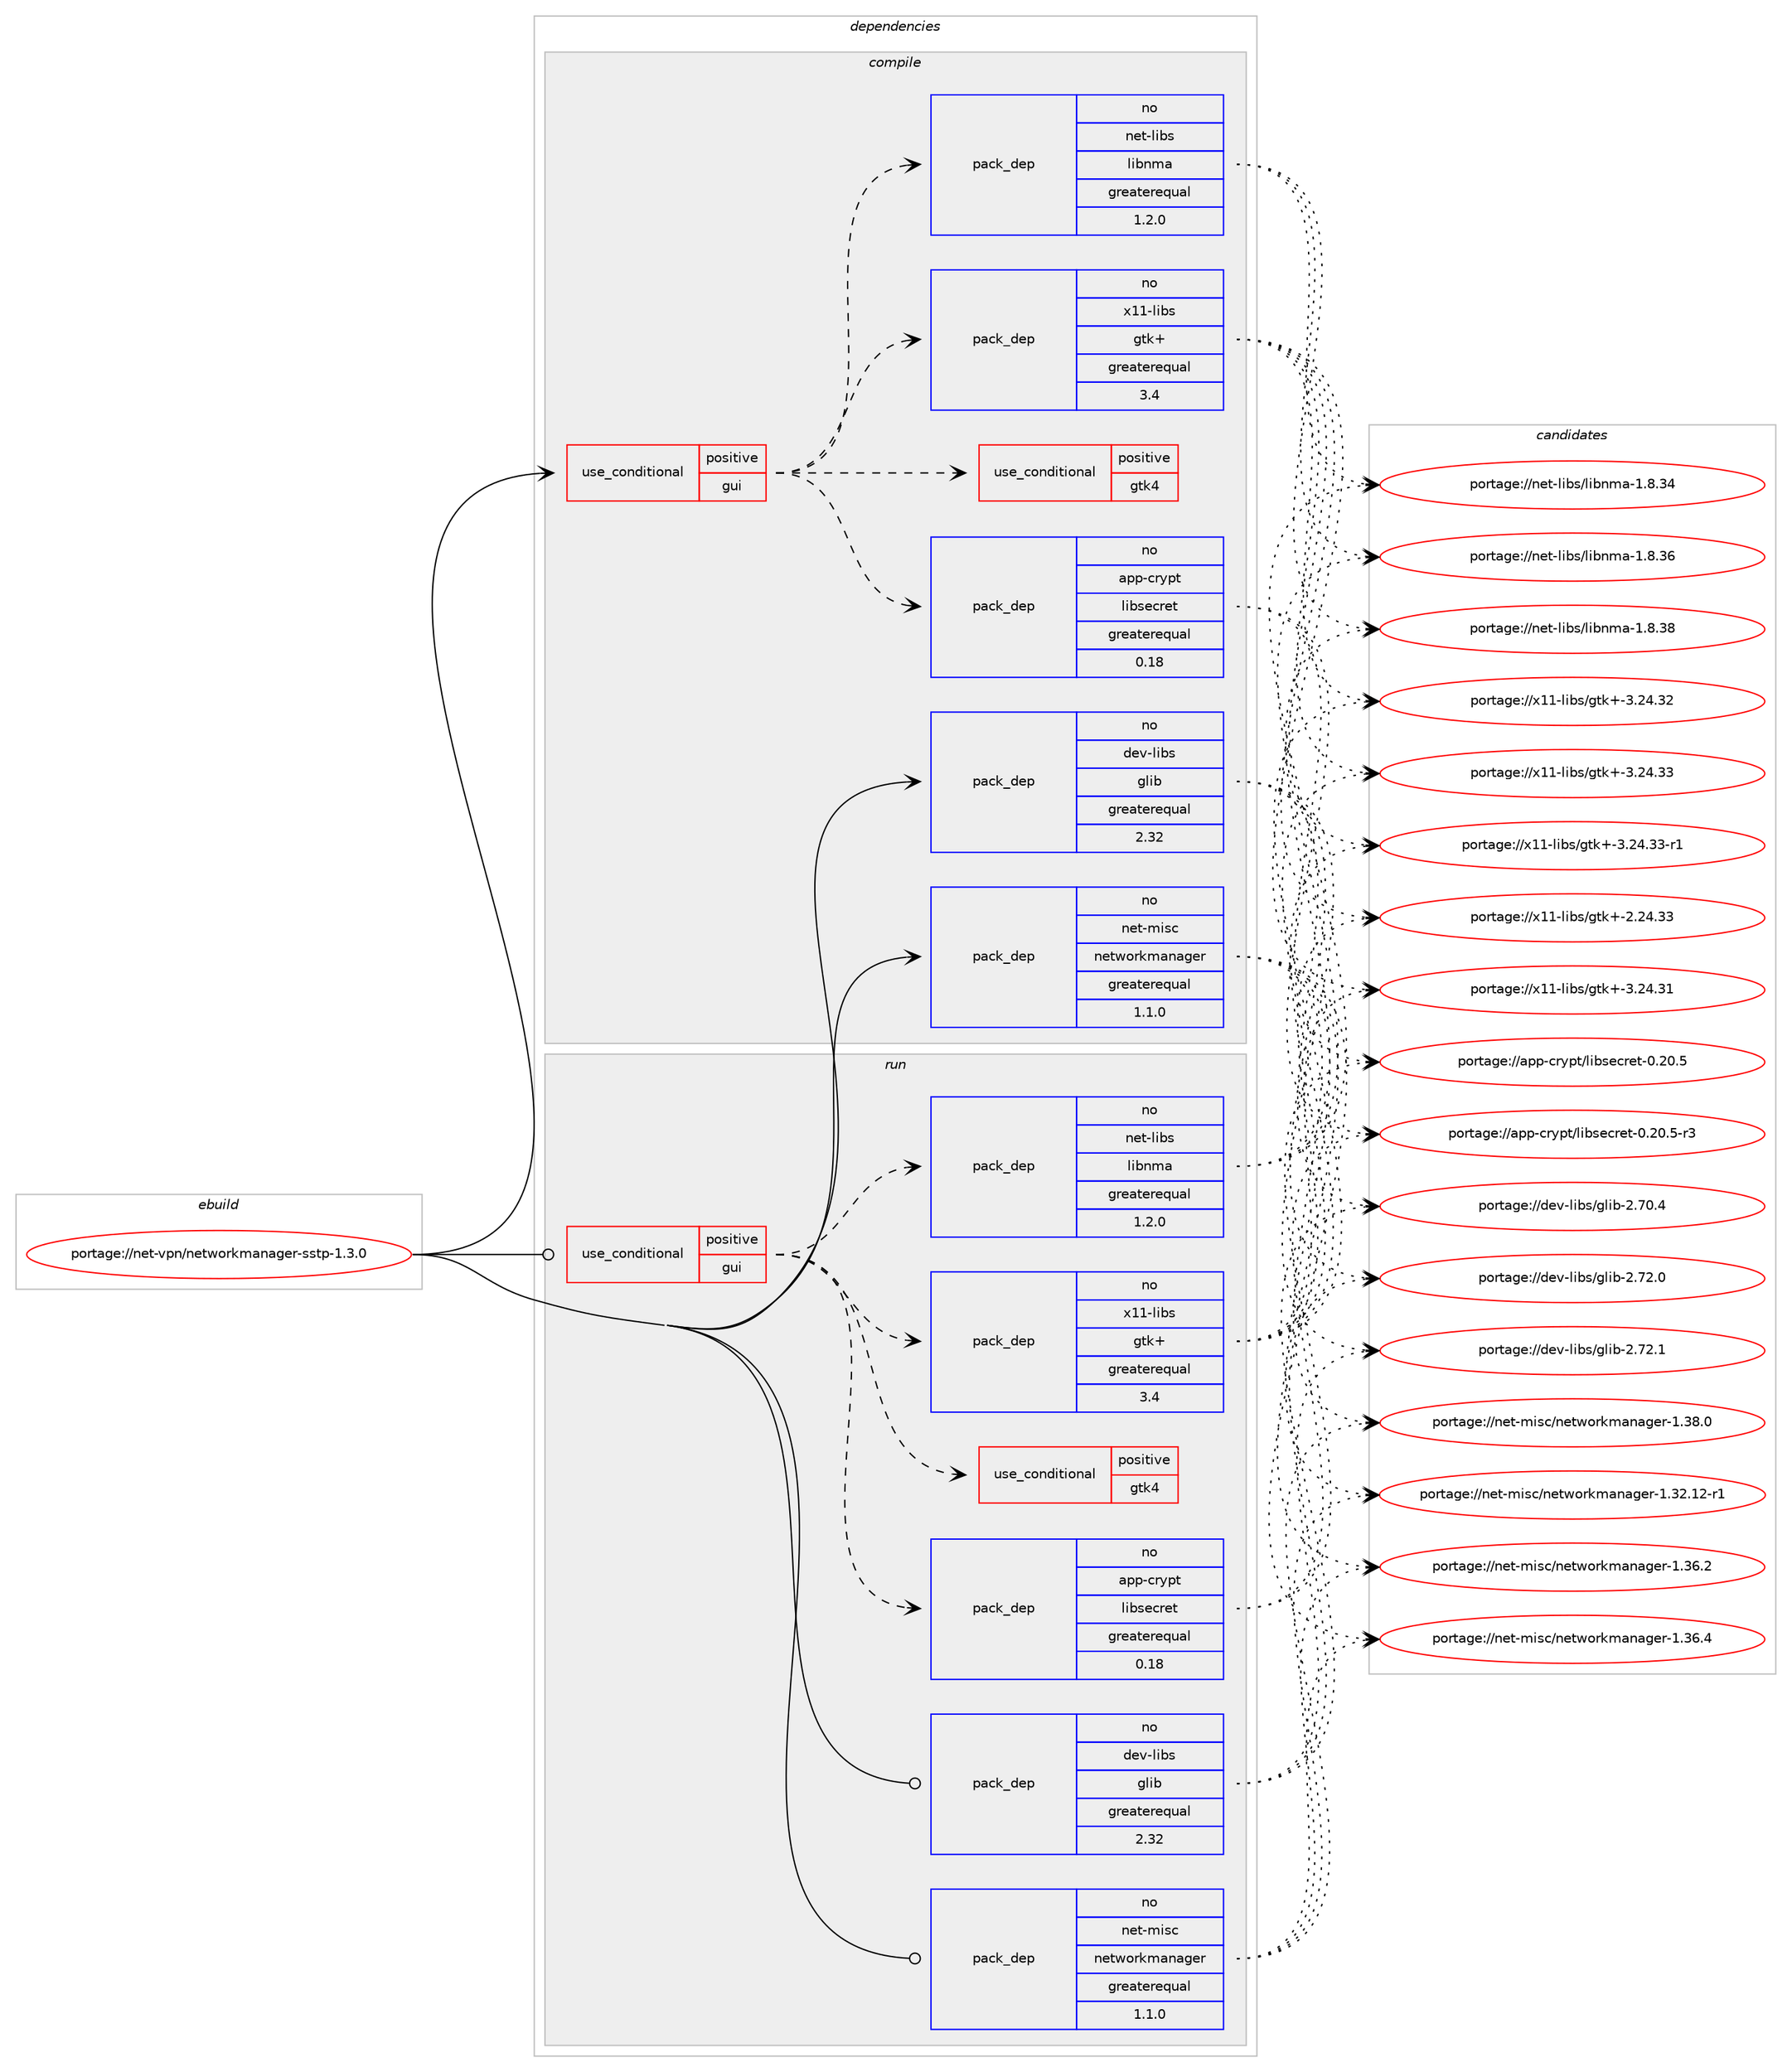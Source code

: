 digraph prolog {

# *************
# Graph options
# *************

newrank=true;
concentrate=true;
compound=true;
graph [rankdir=LR,fontname=Helvetica,fontsize=10,ranksep=1.5];#, ranksep=2.5, nodesep=0.2];
edge  [arrowhead=vee];
node  [fontname=Helvetica,fontsize=10];

# **********
# The ebuild
# **********

subgraph cluster_leftcol {
color=gray;
rank=same;
label=<<i>ebuild</i>>;
id [label="portage://net-vpn/networkmanager-sstp-1.3.0", color=red, width=4, href="../net-vpn/networkmanager-sstp-1.3.0.svg"];
}

# ****************
# The dependencies
# ****************

subgraph cluster_midcol {
color=gray;
label=<<i>dependencies</i>>;
subgraph cluster_compile {
fillcolor="#eeeeee";
style=filled;
label=<<i>compile</i>>;
subgraph cond210 {
dependency255 [label=<<TABLE BORDER="0" CELLBORDER="1" CELLSPACING="0" CELLPADDING="4"><TR><TD ROWSPAN="3" CELLPADDING="10">use_conditional</TD></TR><TR><TD>positive</TD></TR><TR><TD>gui</TD></TR></TABLE>>, shape=none, color=red];
subgraph pack45 {
dependency256 [label=<<TABLE BORDER="0" CELLBORDER="1" CELLSPACING="0" CELLPADDING="4" WIDTH="220"><TR><TD ROWSPAN="6" CELLPADDING="30">pack_dep</TD></TR><TR><TD WIDTH="110">no</TD></TR><TR><TD>net-libs</TD></TR><TR><TD>libnma</TD></TR><TR><TD>greaterequal</TD></TR><TR><TD>1.2.0</TD></TR></TABLE>>, shape=none, color=blue];
}
dependency255:e -> dependency256:w [weight=20,style="dashed",arrowhead="vee"];
subgraph pack46 {
dependency257 [label=<<TABLE BORDER="0" CELLBORDER="1" CELLSPACING="0" CELLPADDING="4" WIDTH="220"><TR><TD ROWSPAN="6" CELLPADDING="30">pack_dep</TD></TR><TR><TD WIDTH="110">no</TD></TR><TR><TD>app-crypt</TD></TR><TR><TD>libsecret</TD></TR><TR><TD>greaterequal</TD></TR><TR><TD>0.18</TD></TR></TABLE>>, shape=none, color=blue];
}
dependency255:e -> dependency257:w [weight=20,style="dashed",arrowhead="vee"];
subgraph pack47 {
dependency258 [label=<<TABLE BORDER="0" CELLBORDER="1" CELLSPACING="0" CELLPADDING="4" WIDTH="220"><TR><TD ROWSPAN="6" CELLPADDING="30">pack_dep</TD></TR><TR><TD WIDTH="110">no</TD></TR><TR><TD>x11-libs</TD></TR><TR><TD>gtk+</TD></TR><TR><TD>greaterequal</TD></TR><TR><TD>3.4</TD></TR></TABLE>>, shape=none, color=blue];
}
dependency255:e -> dependency258:w [weight=20,style="dashed",arrowhead="vee"];
subgraph cond211 {
dependency259 [label=<<TABLE BORDER="0" CELLBORDER="1" CELLSPACING="0" CELLPADDING="4"><TR><TD ROWSPAN="3" CELLPADDING="10">use_conditional</TD></TR><TR><TD>positive</TD></TR><TR><TD>gtk4</TD></TR></TABLE>>, shape=none, color=red];
# *** BEGIN UNKNOWN DEPENDENCY TYPE (TODO) ***
# dependency259 -> package_dependency(portage://net-vpn/networkmanager-sstp-1.3.0,install,no,dev-libs,atk,none,[,,],[],[])
# *** END UNKNOWN DEPENDENCY TYPE (TODO) ***

# *** BEGIN UNKNOWN DEPENDENCY TYPE (TODO) ***
# dependency259 -> package_dependency(portage://net-vpn/networkmanager-sstp-1.3.0,install,no,media-libs,graphene,none,[,,],[],[])
# *** END UNKNOWN DEPENDENCY TYPE (TODO) ***

# *** BEGIN UNKNOWN DEPENDENCY TYPE (TODO) ***
# dependency259 -> package_dependency(portage://net-vpn/networkmanager-sstp-1.3.0,install,no,media-libs,harfbuzz,none,[,,],any_same_slot,[])
# *** END UNKNOWN DEPENDENCY TYPE (TODO) ***

# *** BEGIN UNKNOWN DEPENDENCY TYPE (TODO) ***
# dependency259 -> package_dependency(portage://net-vpn/networkmanager-sstp-1.3.0,install,no,x11-libs,cairo,none,[,,],[],[])
# *** END UNKNOWN DEPENDENCY TYPE (TODO) ***

# *** BEGIN UNKNOWN DEPENDENCY TYPE (TODO) ***
# dependency259 -> package_dependency(portage://net-vpn/networkmanager-sstp-1.3.0,install,no,x11-libs,gdk-pixbuf,none,[,,],[slot(2)],[])
# *** END UNKNOWN DEPENDENCY TYPE (TODO) ***

# *** BEGIN UNKNOWN DEPENDENCY TYPE (TODO) ***
# dependency259 -> package_dependency(portage://net-vpn/networkmanager-sstp-1.3.0,install,no,x11-libs,pango,none,[,,],[],[])
# *** END UNKNOWN DEPENDENCY TYPE (TODO) ***

# *** BEGIN UNKNOWN DEPENDENCY TYPE (TODO) ***
# dependency259 -> package_dependency(portage://net-vpn/networkmanager-sstp-1.3.0,install,no,gui-libs,gtk,none,[,,],[slot(4)],[])
# *** END UNKNOWN DEPENDENCY TYPE (TODO) ***

}
dependency255:e -> dependency259:w [weight=20,style="dashed",arrowhead="vee"];
}
id:e -> dependency255:w [weight=20,style="solid",arrowhead="vee"];
subgraph pack48 {
dependency260 [label=<<TABLE BORDER="0" CELLBORDER="1" CELLSPACING="0" CELLPADDING="4" WIDTH="220"><TR><TD ROWSPAN="6" CELLPADDING="30">pack_dep</TD></TR><TR><TD WIDTH="110">no</TD></TR><TR><TD>dev-libs</TD></TR><TR><TD>glib</TD></TR><TR><TD>greaterequal</TD></TR><TR><TD>2.32</TD></TR></TABLE>>, shape=none, color=blue];
}
id:e -> dependency260:w [weight=20,style="solid",arrowhead="vee"];
# *** BEGIN UNKNOWN DEPENDENCY TYPE (TODO) ***
# id -> package_dependency(portage://net-vpn/networkmanager-sstp-1.3.0,install,no,net-dialup,ppp,none,[,,],any_same_slot,[])
# *** END UNKNOWN DEPENDENCY TYPE (TODO) ***

# *** BEGIN UNKNOWN DEPENDENCY TYPE (TODO) ***
# id -> package_dependency(portage://net-vpn/networkmanager-sstp-1.3.0,install,no,net-libs,gnutls,none,[,,],any_same_slot,[])
# *** END UNKNOWN DEPENDENCY TYPE (TODO) ***

subgraph pack49 {
dependency261 [label=<<TABLE BORDER="0" CELLBORDER="1" CELLSPACING="0" CELLPADDING="4" WIDTH="220"><TR><TD ROWSPAN="6" CELLPADDING="30">pack_dep</TD></TR><TR><TD WIDTH="110">no</TD></TR><TR><TD>net-misc</TD></TR><TR><TD>networkmanager</TD></TR><TR><TD>greaterequal</TD></TR><TR><TD>1.1.0</TD></TR></TABLE>>, shape=none, color=blue];
}
id:e -> dependency261:w [weight=20,style="solid",arrowhead="vee"];
# *** BEGIN UNKNOWN DEPENDENCY TYPE (TODO) ***
# id -> package_dependency(portage://net-vpn/networkmanager-sstp-1.3.0,install,no,net-misc,sstp-client,none,[,,],[],[])
# *** END UNKNOWN DEPENDENCY TYPE (TODO) ***

}
subgraph cluster_compileandrun {
fillcolor="#eeeeee";
style=filled;
label=<<i>compile and run</i>>;
}
subgraph cluster_run {
fillcolor="#eeeeee";
style=filled;
label=<<i>run</i>>;
subgraph cond212 {
dependency262 [label=<<TABLE BORDER="0" CELLBORDER="1" CELLSPACING="0" CELLPADDING="4"><TR><TD ROWSPAN="3" CELLPADDING="10">use_conditional</TD></TR><TR><TD>positive</TD></TR><TR><TD>gui</TD></TR></TABLE>>, shape=none, color=red];
subgraph pack50 {
dependency263 [label=<<TABLE BORDER="0" CELLBORDER="1" CELLSPACING="0" CELLPADDING="4" WIDTH="220"><TR><TD ROWSPAN="6" CELLPADDING="30">pack_dep</TD></TR><TR><TD WIDTH="110">no</TD></TR><TR><TD>net-libs</TD></TR><TR><TD>libnma</TD></TR><TR><TD>greaterequal</TD></TR><TR><TD>1.2.0</TD></TR></TABLE>>, shape=none, color=blue];
}
dependency262:e -> dependency263:w [weight=20,style="dashed",arrowhead="vee"];
subgraph pack51 {
dependency264 [label=<<TABLE BORDER="0" CELLBORDER="1" CELLSPACING="0" CELLPADDING="4" WIDTH="220"><TR><TD ROWSPAN="6" CELLPADDING="30">pack_dep</TD></TR><TR><TD WIDTH="110">no</TD></TR><TR><TD>app-crypt</TD></TR><TR><TD>libsecret</TD></TR><TR><TD>greaterequal</TD></TR><TR><TD>0.18</TD></TR></TABLE>>, shape=none, color=blue];
}
dependency262:e -> dependency264:w [weight=20,style="dashed",arrowhead="vee"];
subgraph pack52 {
dependency265 [label=<<TABLE BORDER="0" CELLBORDER="1" CELLSPACING="0" CELLPADDING="4" WIDTH="220"><TR><TD ROWSPAN="6" CELLPADDING="30">pack_dep</TD></TR><TR><TD WIDTH="110">no</TD></TR><TR><TD>x11-libs</TD></TR><TR><TD>gtk+</TD></TR><TR><TD>greaterequal</TD></TR><TR><TD>3.4</TD></TR></TABLE>>, shape=none, color=blue];
}
dependency262:e -> dependency265:w [weight=20,style="dashed",arrowhead="vee"];
subgraph cond213 {
dependency266 [label=<<TABLE BORDER="0" CELLBORDER="1" CELLSPACING="0" CELLPADDING="4"><TR><TD ROWSPAN="3" CELLPADDING="10">use_conditional</TD></TR><TR><TD>positive</TD></TR><TR><TD>gtk4</TD></TR></TABLE>>, shape=none, color=red];
# *** BEGIN UNKNOWN DEPENDENCY TYPE (TODO) ***
# dependency266 -> package_dependency(portage://net-vpn/networkmanager-sstp-1.3.0,run,no,dev-libs,atk,none,[,,],[],[])
# *** END UNKNOWN DEPENDENCY TYPE (TODO) ***

# *** BEGIN UNKNOWN DEPENDENCY TYPE (TODO) ***
# dependency266 -> package_dependency(portage://net-vpn/networkmanager-sstp-1.3.0,run,no,media-libs,graphene,none,[,,],[],[])
# *** END UNKNOWN DEPENDENCY TYPE (TODO) ***

# *** BEGIN UNKNOWN DEPENDENCY TYPE (TODO) ***
# dependency266 -> package_dependency(portage://net-vpn/networkmanager-sstp-1.3.0,run,no,media-libs,harfbuzz,none,[,,],any_same_slot,[])
# *** END UNKNOWN DEPENDENCY TYPE (TODO) ***

# *** BEGIN UNKNOWN DEPENDENCY TYPE (TODO) ***
# dependency266 -> package_dependency(portage://net-vpn/networkmanager-sstp-1.3.0,run,no,x11-libs,cairo,none,[,,],[],[])
# *** END UNKNOWN DEPENDENCY TYPE (TODO) ***

# *** BEGIN UNKNOWN DEPENDENCY TYPE (TODO) ***
# dependency266 -> package_dependency(portage://net-vpn/networkmanager-sstp-1.3.0,run,no,x11-libs,gdk-pixbuf,none,[,,],[slot(2)],[])
# *** END UNKNOWN DEPENDENCY TYPE (TODO) ***

# *** BEGIN UNKNOWN DEPENDENCY TYPE (TODO) ***
# dependency266 -> package_dependency(portage://net-vpn/networkmanager-sstp-1.3.0,run,no,x11-libs,pango,none,[,,],[],[])
# *** END UNKNOWN DEPENDENCY TYPE (TODO) ***

# *** BEGIN UNKNOWN DEPENDENCY TYPE (TODO) ***
# dependency266 -> package_dependency(portage://net-vpn/networkmanager-sstp-1.3.0,run,no,gui-libs,gtk,none,[,,],[slot(4)],[])
# *** END UNKNOWN DEPENDENCY TYPE (TODO) ***

}
dependency262:e -> dependency266:w [weight=20,style="dashed",arrowhead="vee"];
}
id:e -> dependency262:w [weight=20,style="solid",arrowhead="odot"];
subgraph pack53 {
dependency267 [label=<<TABLE BORDER="0" CELLBORDER="1" CELLSPACING="0" CELLPADDING="4" WIDTH="220"><TR><TD ROWSPAN="6" CELLPADDING="30">pack_dep</TD></TR><TR><TD WIDTH="110">no</TD></TR><TR><TD>dev-libs</TD></TR><TR><TD>glib</TD></TR><TR><TD>greaterequal</TD></TR><TR><TD>2.32</TD></TR></TABLE>>, shape=none, color=blue];
}
id:e -> dependency267:w [weight=20,style="solid",arrowhead="odot"];
# *** BEGIN UNKNOWN DEPENDENCY TYPE (TODO) ***
# id -> package_dependency(portage://net-vpn/networkmanager-sstp-1.3.0,run,no,net-dialup,ppp,none,[,,],any_same_slot,[])
# *** END UNKNOWN DEPENDENCY TYPE (TODO) ***

# *** BEGIN UNKNOWN DEPENDENCY TYPE (TODO) ***
# id -> package_dependency(portage://net-vpn/networkmanager-sstp-1.3.0,run,no,net-libs,gnutls,none,[,,],any_same_slot,[])
# *** END UNKNOWN DEPENDENCY TYPE (TODO) ***

subgraph pack54 {
dependency268 [label=<<TABLE BORDER="0" CELLBORDER="1" CELLSPACING="0" CELLPADDING="4" WIDTH="220"><TR><TD ROWSPAN="6" CELLPADDING="30">pack_dep</TD></TR><TR><TD WIDTH="110">no</TD></TR><TR><TD>net-misc</TD></TR><TR><TD>networkmanager</TD></TR><TR><TD>greaterequal</TD></TR><TR><TD>1.1.0</TD></TR></TABLE>>, shape=none, color=blue];
}
id:e -> dependency268:w [weight=20,style="solid",arrowhead="odot"];
# *** BEGIN UNKNOWN DEPENDENCY TYPE (TODO) ***
# id -> package_dependency(portage://net-vpn/networkmanager-sstp-1.3.0,run,no,net-misc,sstp-client,none,[,,],[],[])
# *** END UNKNOWN DEPENDENCY TYPE (TODO) ***

}
}

# **************
# The candidates
# **************

subgraph cluster_choices {
rank=same;
color=gray;
label=<<i>candidates</i>>;

subgraph choice45 {
color=black;
nodesep=1;
choice110101116451081059811547108105981101099745494656465152 [label="portage://net-libs/libnma-1.8.34", color=red, width=4,href="../net-libs/libnma-1.8.34.svg"];
choice110101116451081059811547108105981101099745494656465154 [label="portage://net-libs/libnma-1.8.36", color=red, width=4,href="../net-libs/libnma-1.8.36.svg"];
choice110101116451081059811547108105981101099745494656465156 [label="portage://net-libs/libnma-1.8.38", color=red, width=4,href="../net-libs/libnma-1.8.38.svg"];
dependency256:e -> choice110101116451081059811547108105981101099745494656465152:w [style=dotted,weight="100"];
dependency256:e -> choice110101116451081059811547108105981101099745494656465154:w [style=dotted,weight="100"];
dependency256:e -> choice110101116451081059811547108105981101099745494656465156:w [style=dotted,weight="100"];
}
subgraph choice46 {
color=black;
nodesep=1;
choice97112112459911412111211647108105981151019911410111645484650484653 [label="portage://app-crypt/libsecret-0.20.5", color=red, width=4,href="../app-crypt/libsecret-0.20.5.svg"];
choice971121124599114121112116471081059811510199114101116454846504846534511451 [label="portage://app-crypt/libsecret-0.20.5-r3", color=red, width=4,href="../app-crypt/libsecret-0.20.5-r3.svg"];
dependency257:e -> choice97112112459911412111211647108105981151019911410111645484650484653:w [style=dotted,weight="100"];
dependency257:e -> choice971121124599114121112116471081059811510199114101116454846504846534511451:w [style=dotted,weight="100"];
}
subgraph choice47 {
color=black;
nodesep=1;
choice1204949451081059811547103116107434550465052465151 [label="portage://x11-libs/gtk+-2.24.33", color=red, width=4,href="../x11-libs/gtk+-2.24.33.svg"];
choice1204949451081059811547103116107434551465052465149 [label="portage://x11-libs/gtk+-3.24.31", color=red, width=4,href="../x11-libs/gtk+-3.24.31.svg"];
choice1204949451081059811547103116107434551465052465150 [label="portage://x11-libs/gtk+-3.24.32", color=red, width=4,href="../x11-libs/gtk+-3.24.32.svg"];
choice1204949451081059811547103116107434551465052465151 [label="portage://x11-libs/gtk+-3.24.33", color=red, width=4,href="../x11-libs/gtk+-3.24.33.svg"];
choice12049494510810598115471031161074345514650524651514511449 [label="portage://x11-libs/gtk+-3.24.33-r1", color=red, width=4,href="../x11-libs/gtk+-3.24.33-r1.svg"];
dependency258:e -> choice1204949451081059811547103116107434550465052465151:w [style=dotted,weight="100"];
dependency258:e -> choice1204949451081059811547103116107434551465052465149:w [style=dotted,weight="100"];
dependency258:e -> choice1204949451081059811547103116107434551465052465150:w [style=dotted,weight="100"];
dependency258:e -> choice1204949451081059811547103116107434551465052465151:w [style=dotted,weight="100"];
dependency258:e -> choice12049494510810598115471031161074345514650524651514511449:w [style=dotted,weight="100"];
}
subgraph choice48 {
color=black;
nodesep=1;
choice1001011184510810598115471031081059845504655484652 [label="portage://dev-libs/glib-2.70.4", color=red, width=4,href="../dev-libs/glib-2.70.4.svg"];
choice1001011184510810598115471031081059845504655504648 [label="portage://dev-libs/glib-2.72.0", color=red, width=4,href="../dev-libs/glib-2.72.0.svg"];
choice1001011184510810598115471031081059845504655504649 [label="portage://dev-libs/glib-2.72.1", color=red, width=4,href="../dev-libs/glib-2.72.1.svg"];
dependency260:e -> choice1001011184510810598115471031081059845504655484652:w [style=dotted,weight="100"];
dependency260:e -> choice1001011184510810598115471031081059845504655504648:w [style=dotted,weight="100"];
dependency260:e -> choice1001011184510810598115471031081059845504655504649:w [style=dotted,weight="100"];
}
subgraph choice49 {
color=black;
nodesep=1;
choice110101116451091051159947110101116119111114107109971109710310111445494651504649504511449 [label="portage://net-misc/networkmanager-1.32.12-r1", color=red, width=4,href="../net-misc/networkmanager-1.32.12-r1.svg"];
choice110101116451091051159947110101116119111114107109971109710310111445494651544650 [label="portage://net-misc/networkmanager-1.36.2", color=red, width=4,href="../net-misc/networkmanager-1.36.2.svg"];
choice110101116451091051159947110101116119111114107109971109710310111445494651544652 [label="portage://net-misc/networkmanager-1.36.4", color=red, width=4,href="../net-misc/networkmanager-1.36.4.svg"];
choice110101116451091051159947110101116119111114107109971109710310111445494651564648 [label="portage://net-misc/networkmanager-1.38.0", color=red, width=4,href="../net-misc/networkmanager-1.38.0.svg"];
dependency261:e -> choice110101116451091051159947110101116119111114107109971109710310111445494651504649504511449:w [style=dotted,weight="100"];
dependency261:e -> choice110101116451091051159947110101116119111114107109971109710310111445494651544650:w [style=dotted,weight="100"];
dependency261:e -> choice110101116451091051159947110101116119111114107109971109710310111445494651544652:w [style=dotted,weight="100"];
dependency261:e -> choice110101116451091051159947110101116119111114107109971109710310111445494651564648:w [style=dotted,weight="100"];
}
subgraph choice50 {
color=black;
nodesep=1;
choice110101116451081059811547108105981101099745494656465152 [label="portage://net-libs/libnma-1.8.34", color=red, width=4,href="../net-libs/libnma-1.8.34.svg"];
choice110101116451081059811547108105981101099745494656465154 [label="portage://net-libs/libnma-1.8.36", color=red, width=4,href="../net-libs/libnma-1.8.36.svg"];
choice110101116451081059811547108105981101099745494656465156 [label="portage://net-libs/libnma-1.8.38", color=red, width=4,href="../net-libs/libnma-1.8.38.svg"];
dependency263:e -> choice110101116451081059811547108105981101099745494656465152:w [style=dotted,weight="100"];
dependency263:e -> choice110101116451081059811547108105981101099745494656465154:w [style=dotted,weight="100"];
dependency263:e -> choice110101116451081059811547108105981101099745494656465156:w [style=dotted,weight="100"];
}
subgraph choice51 {
color=black;
nodesep=1;
choice97112112459911412111211647108105981151019911410111645484650484653 [label="portage://app-crypt/libsecret-0.20.5", color=red, width=4,href="../app-crypt/libsecret-0.20.5.svg"];
choice971121124599114121112116471081059811510199114101116454846504846534511451 [label="portage://app-crypt/libsecret-0.20.5-r3", color=red, width=4,href="../app-crypt/libsecret-0.20.5-r3.svg"];
dependency264:e -> choice97112112459911412111211647108105981151019911410111645484650484653:w [style=dotted,weight="100"];
dependency264:e -> choice971121124599114121112116471081059811510199114101116454846504846534511451:w [style=dotted,weight="100"];
}
subgraph choice52 {
color=black;
nodesep=1;
choice1204949451081059811547103116107434550465052465151 [label="portage://x11-libs/gtk+-2.24.33", color=red, width=4,href="../x11-libs/gtk+-2.24.33.svg"];
choice1204949451081059811547103116107434551465052465149 [label="portage://x11-libs/gtk+-3.24.31", color=red, width=4,href="../x11-libs/gtk+-3.24.31.svg"];
choice1204949451081059811547103116107434551465052465150 [label="portage://x11-libs/gtk+-3.24.32", color=red, width=4,href="../x11-libs/gtk+-3.24.32.svg"];
choice1204949451081059811547103116107434551465052465151 [label="portage://x11-libs/gtk+-3.24.33", color=red, width=4,href="../x11-libs/gtk+-3.24.33.svg"];
choice12049494510810598115471031161074345514650524651514511449 [label="portage://x11-libs/gtk+-3.24.33-r1", color=red, width=4,href="../x11-libs/gtk+-3.24.33-r1.svg"];
dependency265:e -> choice1204949451081059811547103116107434550465052465151:w [style=dotted,weight="100"];
dependency265:e -> choice1204949451081059811547103116107434551465052465149:w [style=dotted,weight="100"];
dependency265:e -> choice1204949451081059811547103116107434551465052465150:w [style=dotted,weight="100"];
dependency265:e -> choice1204949451081059811547103116107434551465052465151:w [style=dotted,weight="100"];
dependency265:e -> choice12049494510810598115471031161074345514650524651514511449:w [style=dotted,weight="100"];
}
subgraph choice53 {
color=black;
nodesep=1;
choice1001011184510810598115471031081059845504655484652 [label="portage://dev-libs/glib-2.70.4", color=red, width=4,href="../dev-libs/glib-2.70.4.svg"];
choice1001011184510810598115471031081059845504655504648 [label="portage://dev-libs/glib-2.72.0", color=red, width=4,href="../dev-libs/glib-2.72.0.svg"];
choice1001011184510810598115471031081059845504655504649 [label="portage://dev-libs/glib-2.72.1", color=red, width=4,href="../dev-libs/glib-2.72.1.svg"];
dependency267:e -> choice1001011184510810598115471031081059845504655484652:w [style=dotted,weight="100"];
dependency267:e -> choice1001011184510810598115471031081059845504655504648:w [style=dotted,weight="100"];
dependency267:e -> choice1001011184510810598115471031081059845504655504649:w [style=dotted,weight="100"];
}
subgraph choice54 {
color=black;
nodesep=1;
choice110101116451091051159947110101116119111114107109971109710310111445494651504649504511449 [label="portage://net-misc/networkmanager-1.32.12-r1", color=red, width=4,href="../net-misc/networkmanager-1.32.12-r1.svg"];
choice110101116451091051159947110101116119111114107109971109710310111445494651544650 [label="portage://net-misc/networkmanager-1.36.2", color=red, width=4,href="../net-misc/networkmanager-1.36.2.svg"];
choice110101116451091051159947110101116119111114107109971109710310111445494651544652 [label="portage://net-misc/networkmanager-1.36.4", color=red, width=4,href="../net-misc/networkmanager-1.36.4.svg"];
choice110101116451091051159947110101116119111114107109971109710310111445494651564648 [label="portage://net-misc/networkmanager-1.38.0", color=red, width=4,href="../net-misc/networkmanager-1.38.0.svg"];
dependency268:e -> choice110101116451091051159947110101116119111114107109971109710310111445494651504649504511449:w [style=dotted,weight="100"];
dependency268:e -> choice110101116451091051159947110101116119111114107109971109710310111445494651544650:w [style=dotted,weight="100"];
dependency268:e -> choice110101116451091051159947110101116119111114107109971109710310111445494651544652:w [style=dotted,weight="100"];
dependency268:e -> choice110101116451091051159947110101116119111114107109971109710310111445494651564648:w [style=dotted,weight="100"];
}
}

}
